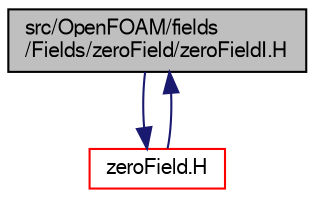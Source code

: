 digraph "src/OpenFOAM/fields/Fields/zeroField/zeroFieldI.H"
{
  bgcolor="transparent";
  edge [fontname="FreeSans",fontsize="10",labelfontname="FreeSans",labelfontsize="10"];
  node [fontname="FreeSans",fontsize="10",shape=record];
  Node0 [label="src/OpenFOAM/fields\l/Fields/zeroField/zeroFieldI.H",height=0.2,width=0.4,color="black", fillcolor="grey75", style="filled", fontcolor="black"];
  Node0 -> Node1 [color="midnightblue",fontsize="10",style="solid",fontname="FreeSans"];
  Node1 [label="zeroField.H",height=0.2,width=0.4,color="red",URL="$a09797.html"];
  Node1 -> Node0 [color="midnightblue",fontsize="10",style="solid",fontname="FreeSans"];
}
